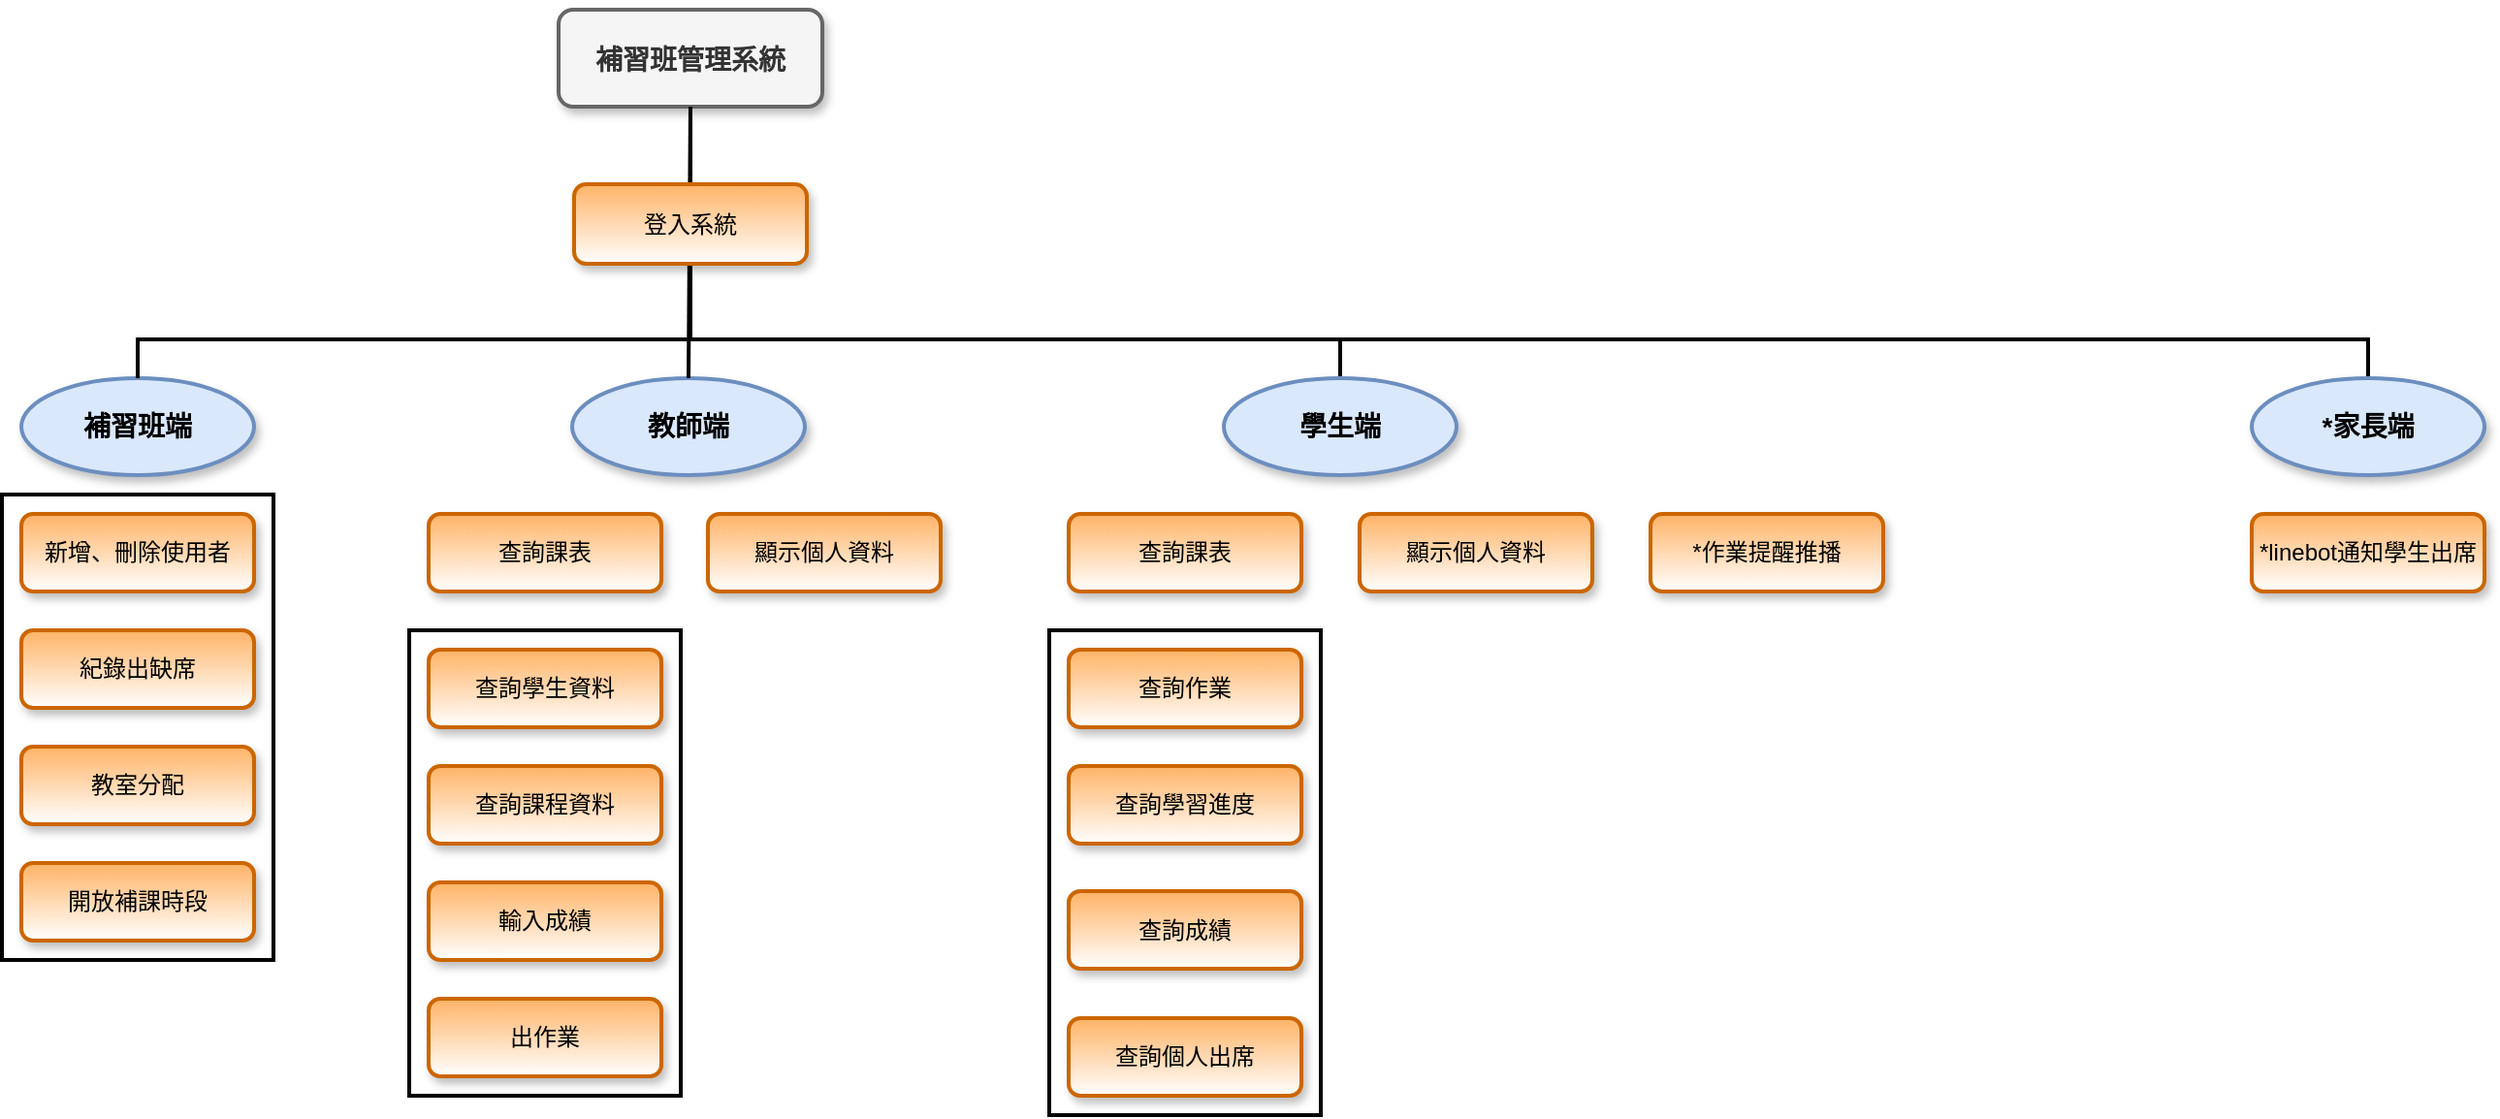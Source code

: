 <mxfile version="13.8.1" type="github">
  <diagram id="y-0cmg7VaYRoWeIbfK26" name="Page-1">
    <mxGraphModel dx="881" dy="548" grid="1" gridSize="10" guides="1" tooltips="1" connect="1" arrows="1" fold="1" page="1" pageScale="1" pageWidth="827" pageHeight="1169" math="0" shadow="0">
      <root>
        <mxCell id="0" />
        <mxCell id="1" parent="0" />
        <mxCell id="uTZFLyO1zt8zuTEsig---54" value="" style="rounded=0;whiteSpace=wrap;html=1;shadow=0;labelBackgroundColor=none;strokeWidth=2;glass=0;fillColor=none;" vertex="1" parent="1">
          <mxGeometry x="260" y="340" width="140" height="240" as="geometry" />
        </mxCell>
        <mxCell id="uTZFLyO1zt8zuTEsig---55" value="" style="rounded=0;whiteSpace=wrap;html=1;shadow=0;labelBackgroundColor=none;strokeWidth=2;glass=0;fillColor=none;" vertex="1" parent="1">
          <mxGeometry x="50" y="270" width="140" height="240" as="geometry" />
        </mxCell>
        <mxCell id="uTZFLyO1zt8zuTEsig---25" value="" style="group" vertex="1" connectable="0" parent="1">
          <mxGeometry x="100" y="110" width="610" height="150" as="geometry" />
        </mxCell>
        <mxCell id="uTZFLyO1zt8zuTEsig---4" value="&lt;font style=&quot;font-size: 14px&quot;&gt;&lt;span&gt;補習班端&lt;/span&gt;&lt;/font&gt;" style="ellipse;whiteSpace=wrap;html=1;shadow=1;strokeColor=#6c8ebf;strokeWidth=2;gradientDirection=west;fillColor=#dae8fc;fontStyle=1;labelBackgroundColor=none;" vertex="1" parent="uTZFLyO1zt8zuTEsig---25">
          <mxGeometry x="-40" y="100" width="120" height="50" as="geometry" />
        </mxCell>
        <mxCell id="uTZFLyO1zt8zuTEsig---7" value="&lt;font style=&quot;font-size: 14px&quot;&gt;&lt;span&gt;教師端&lt;/span&gt;&lt;/font&gt;" style="ellipse;whiteSpace=wrap;html=1;shadow=1;strokeColor=#6c8ebf;strokeWidth=2;gradientDirection=west;fillColor=#dae8fc;fontStyle=1;labelBackgroundColor=none;" vertex="1" parent="uTZFLyO1zt8zuTEsig---25">
          <mxGeometry x="244" y="100" width="120" height="50" as="geometry" />
        </mxCell>
        <mxCell id="uTZFLyO1zt8zuTEsig---3" value="&lt;span&gt;&lt;font style=&quot;font-size: 14px&quot;&gt;補習班管理系統&lt;/font&gt;&lt;/span&gt;" style="rounded=1;whiteSpace=wrap;html=1;shadow=1;strokeColor=#666666;fontSize=16;strokeWidth=2;gradientDirection=west;fillColor=#f5f5f5;fontColor=#333333;fontStyle=1;labelBackgroundColor=none;" vertex="1" parent="1">
          <mxGeometry x="337" y="20" width="136" height="50" as="geometry" />
        </mxCell>
        <mxCell id="uTZFLyO1zt8zuTEsig---20" value="" style="endArrow=none;html=1;entryX=0.5;entryY=1;entryDx=0;entryDy=0;exitX=0.5;exitY=0;exitDx=0;exitDy=0;rounded=0;width=20px;strokeWidth=2;fontStyle=1;labelBackgroundColor=none;" edge="1" parent="1" source="uTZFLyO1zt8zuTEsig---4" target="uTZFLyO1zt8zuTEsig---3">
          <mxGeometry width="50" height="50" relative="1" as="geometry">
            <mxPoint x="381" y="330" as="sourcePoint" />
            <mxPoint x="431" y="280" as="targetPoint" />
            <Array as="points">
              <mxPoint x="120" y="190" />
              <mxPoint x="405" y="190" />
            </Array>
          </mxGeometry>
        </mxCell>
        <mxCell id="uTZFLyO1zt8zuTEsig---23" value="" style="endArrow=none;html=1;entryX=0.5;entryY=1;entryDx=0;entryDy=0;exitX=0.5;exitY=0;exitDx=0;exitDy=0;rounded=0;strokeWidth=2;fontStyle=1;labelBackgroundColor=none;" edge="1" parent="1" source="uTZFLyO1zt8zuTEsig---6" target="uTZFLyO1zt8zuTEsig---3">
          <mxGeometry width="50" height="50" relative="1" as="geometry">
            <mxPoint x="381" y="330" as="sourcePoint" />
            <mxPoint x="431" y="280" as="targetPoint" />
            <Array as="points">
              <mxPoint x="740" y="190" />
              <mxPoint x="405" y="190" />
            </Array>
          </mxGeometry>
        </mxCell>
        <mxCell id="uTZFLyO1zt8zuTEsig---24" value="" style="endArrow=none;html=1;entryX=0.5;entryY=1;entryDx=0;entryDy=0;exitX=0.5;exitY=0;exitDx=0;exitDy=0;strokeWidth=2;rounded=0;fontStyle=1;labelBackgroundColor=none;" edge="1" parent="1" source="uTZFLyO1zt8zuTEsig---7" target="uTZFLyO1zt8zuTEsig---3">
          <mxGeometry width="50" height="50" relative="1" as="geometry">
            <mxPoint x="381" y="330" as="sourcePoint" />
            <mxPoint x="431" y="280" as="targetPoint" />
          </mxGeometry>
        </mxCell>
        <mxCell id="uTZFLyO1zt8zuTEsig---27" value="查詢課表" style="rounded=1;whiteSpace=wrap;html=1;shadow=1;labelBackgroundColor=none;strokeColor=#CC6600;strokeWidth=2;fillColor=#FFB366;gradientColor=#ffffff;" vertex="1" parent="1">
          <mxGeometry x="270" y="280" width="120" height="40" as="geometry" />
        </mxCell>
        <mxCell id="uTZFLyO1zt8zuTEsig---6" value="&lt;font style=&quot;font-size: 14px&quot;&gt;&lt;span&gt;學生端&lt;/span&gt;&lt;/font&gt;" style="ellipse;whiteSpace=wrap;html=1;shadow=1;strokeColor=#6c8ebf;strokeWidth=2;gradientDirection=west;fillColor=#dae8fc;fontStyle=1;labelBackgroundColor=none;" vertex="1" parent="1">
          <mxGeometry x="680" y="210" width="120" height="50" as="geometry" />
        </mxCell>
        <mxCell id="uTZFLyO1zt8zuTEsig---37" value="查詢學習進度" style="rounded=1;whiteSpace=wrap;html=1;shadow=1;labelBackgroundColor=none;strokeColor=#CC6600;strokeWidth=2;fillColor=#FFB366;gradientColor=#ffffff;" vertex="1" parent="1">
          <mxGeometry x="600" y="410" width="120" height="40" as="geometry" />
        </mxCell>
        <mxCell id="uTZFLyO1zt8zuTEsig---38" value="查詢作業" style="rounded=1;whiteSpace=wrap;html=1;shadow=1;labelBackgroundColor=none;strokeColor=#CC6600;strokeWidth=2;fillColor=#FFB366;gradientColor=#ffffff;" vertex="1" parent="1">
          <mxGeometry x="600" y="350" width="120" height="40" as="geometry" />
        </mxCell>
        <mxCell id="uTZFLyO1zt8zuTEsig---39" value="顯示個人資料" style="rounded=1;whiteSpace=wrap;html=1;shadow=1;labelBackgroundColor=none;strokeColor=#CC6600;strokeWidth=2;fillColor=#FFB366;gradientColor=#ffffff;" vertex="1" parent="1">
          <mxGeometry x="414" y="280" width="120" height="40" as="geometry" />
        </mxCell>
        <mxCell id="uTZFLyO1zt8zuTEsig---40" value="查詢課程資料" style="rounded=1;whiteSpace=wrap;html=1;shadow=1;labelBackgroundColor=none;strokeColor=#CC6600;strokeWidth=2;fillColor=#FFB366;gradientColor=#ffffff;" vertex="1" parent="1">
          <mxGeometry x="270" y="410" width="120" height="40" as="geometry" />
        </mxCell>
        <mxCell id="uTZFLyO1zt8zuTEsig---41" value="查詢學生資料" style="rounded=1;whiteSpace=wrap;html=1;shadow=1;labelBackgroundColor=none;strokeColor=#CC6600;strokeWidth=2;fillColor=#FFB366;gradientColor=#ffffff;" vertex="1" parent="1">
          <mxGeometry x="270" y="350" width="120" height="40" as="geometry" />
        </mxCell>
        <mxCell id="uTZFLyO1zt8zuTEsig---44" value="查詢課表" style="rounded=1;whiteSpace=wrap;html=1;shadow=1;labelBackgroundColor=none;strokeColor=#CC6600;strokeWidth=2;fillColor=#FFB366;gradientColor=#ffffff;" vertex="1" parent="1">
          <mxGeometry x="600" y="280" width="120" height="40" as="geometry" />
        </mxCell>
        <mxCell id="uTZFLyO1zt8zuTEsig---45" value="顯示個人資料" style="rounded=1;whiteSpace=wrap;html=1;shadow=1;labelBackgroundColor=none;strokeColor=#CC6600;strokeWidth=2;fillColor=#FFB366;gradientColor=#ffffff;" vertex="1" parent="1">
          <mxGeometry x="750" y="280" width="120" height="40" as="geometry" />
        </mxCell>
        <mxCell id="uTZFLyO1zt8zuTEsig---47" value="查詢個人出席" style="rounded=1;whiteSpace=wrap;html=1;shadow=1;labelBackgroundColor=none;strokeColor=#CC6600;strokeWidth=2;fillColor=#FFB366;gradientColor=#ffffff;" vertex="1" parent="1">
          <mxGeometry x="600" y="540" width="120" height="40" as="geometry" />
        </mxCell>
        <mxCell id="uTZFLyO1zt8zuTEsig---48" value="查詢成績" style="rounded=1;whiteSpace=wrap;html=1;shadow=1;labelBackgroundColor=none;strokeColor=#CC6600;strokeWidth=2;fillColor=#FFB366;gradientColor=#ffffff;" vertex="1" parent="1">
          <mxGeometry x="600" y="474.5" width="120" height="40" as="geometry" />
        </mxCell>
        <mxCell id="uTZFLyO1zt8zuTEsig---49" value="輸入成績" style="rounded=1;whiteSpace=wrap;html=1;shadow=1;labelBackgroundColor=none;strokeColor=#CC6600;strokeWidth=2;fillColor=#FFB366;gradientColor=#ffffff;" vertex="1" parent="1">
          <mxGeometry x="270" y="470" width="120" height="40" as="geometry" />
        </mxCell>
        <mxCell id="uTZFLyO1zt8zuTEsig---50" value="開放補課時段" style="rounded=1;whiteSpace=wrap;html=1;shadow=1;labelBackgroundColor=none;strokeColor=#CC6600;strokeWidth=2;fillColor=#FFB366;gradientColor=#ffffff;" vertex="1" parent="1">
          <mxGeometry x="60" y="460" width="120" height="40" as="geometry" />
        </mxCell>
        <mxCell id="uTZFLyO1zt8zuTEsig---51" value="教室分配" style="rounded=1;whiteSpace=wrap;html=1;shadow=1;labelBackgroundColor=none;strokeColor=#CC6600;strokeWidth=2;fillColor=#FFB366;gradientColor=#ffffff;" vertex="1" parent="1">
          <mxGeometry x="60" y="400" width="120" height="40" as="geometry" />
        </mxCell>
        <mxCell id="uTZFLyO1zt8zuTEsig---52" value="紀錄出缺席" style="rounded=1;whiteSpace=wrap;html=1;shadow=1;labelBackgroundColor=none;strokeColor=#CC6600;strokeWidth=2;fillColor=#FFB366;gradientColor=#ffffff;" vertex="1" parent="1">
          <mxGeometry x="60" y="340" width="120" height="40" as="geometry" />
        </mxCell>
        <mxCell id="uTZFLyO1zt8zuTEsig---53" value="新增、刪除使用者" style="rounded=1;whiteSpace=wrap;html=1;shadow=1;labelBackgroundColor=none;strokeColor=#CC6600;strokeWidth=2;fillColor=#FFB366;gradientColor=#ffffff;" vertex="1" parent="1">
          <mxGeometry x="60" y="280" width="120" height="40" as="geometry" />
        </mxCell>
        <mxCell id="uTZFLyO1zt8zuTEsig---56" value="" style="rounded=0;whiteSpace=wrap;html=1;shadow=0;labelBackgroundColor=none;strokeWidth=2;glass=0;fillColor=none;" vertex="1" parent="1">
          <mxGeometry x="590" y="340" width="140" height="250" as="geometry" />
        </mxCell>
        <mxCell id="uTZFLyO1zt8zuTEsig---57" value="出作業" style="rounded=1;whiteSpace=wrap;html=1;shadow=1;labelBackgroundColor=none;strokeColor=#CC6600;strokeWidth=2;fillColor=#FFB366;gradientColor=#ffffff;" vertex="1" parent="1">
          <mxGeometry x="270" y="530" width="120" height="40" as="geometry" />
        </mxCell>
        <mxCell id="uTZFLyO1zt8zuTEsig---58" value="" style="endArrow=none;html=1;entryX=0.5;entryY=1;entryDx=0;entryDy=0;rounded=0;strokeWidth=2;fontStyle=1;labelBackgroundColor=none;exitX=0.5;exitY=0;exitDx=0;exitDy=0;" edge="1" parent="1" source="uTZFLyO1zt8zuTEsig---59" target="uTZFLyO1zt8zuTEsig---3">
          <mxGeometry width="50" height="50" relative="1" as="geometry">
            <mxPoint x="1000" y="190" as="sourcePoint" />
            <mxPoint x="415" y="80" as="targetPoint" />
            <Array as="points">
              <mxPoint x="1270" y="190" />
              <mxPoint x="405" y="190" />
            </Array>
          </mxGeometry>
        </mxCell>
        <mxCell id="uTZFLyO1zt8zuTEsig---26" value="登入系統" style="rounded=1;whiteSpace=wrap;html=1;shadow=1;labelBackgroundColor=none;strokeColor=#CC6600;strokeWidth=2;fillColor=#FFB366;gradientColor=#ffffff;" vertex="1" parent="1">
          <mxGeometry x="345" y="110" width="120" height="41" as="geometry" />
        </mxCell>
        <mxCell id="uTZFLyO1zt8zuTEsig---59" value="&lt;font style=&quot;font-size: 14px&quot;&gt;&lt;span&gt;*家長端&lt;/span&gt;&lt;/font&gt;" style="ellipse;whiteSpace=wrap;html=1;shadow=1;strokeColor=#6c8ebf;strokeWidth=2;gradientDirection=west;fillColor=#dae8fc;fontStyle=1;labelBackgroundColor=none;" vertex="1" parent="1">
          <mxGeometry x="1210" y="210" width="120" height="50" as="geometry" />
        </mxCell>
        <mxCell id="uTZFLyO1zt8zuTEsig---60" value="*作業提醒推播" style="rounded=1;whiteSpace=wrap;html=1;shadow=1;labelBackgroundColor=none;strokeColor=#CC6600;strokeWidth=2;fillColor=#FFB366;gradientColor=#ffffff;" vertex="1" parent="1">
          <mxGeometry x="900" y="280" width="120" height="40" as="geometry" />
        </mxCell>
        <mxCell id="uTZFLyO1zt8zuTEsig---61" value="*linebot通知學生出席" style="rounded=1;whiteSpace=wrap;html=1;shadow=1;labelBackgroundColor=none;strokeColor=#CC6600;strokeWidth=2;fillColor=#FFB366;gradientColor=#ffffff;" vertex="1" parent="1">
          <mxGeometry x="1210" y="280" width="120" height="40" as="geometry" />
        </mxCell>
      </root>
    </mxGraphModel>
  </diagram>
</mxfile>

